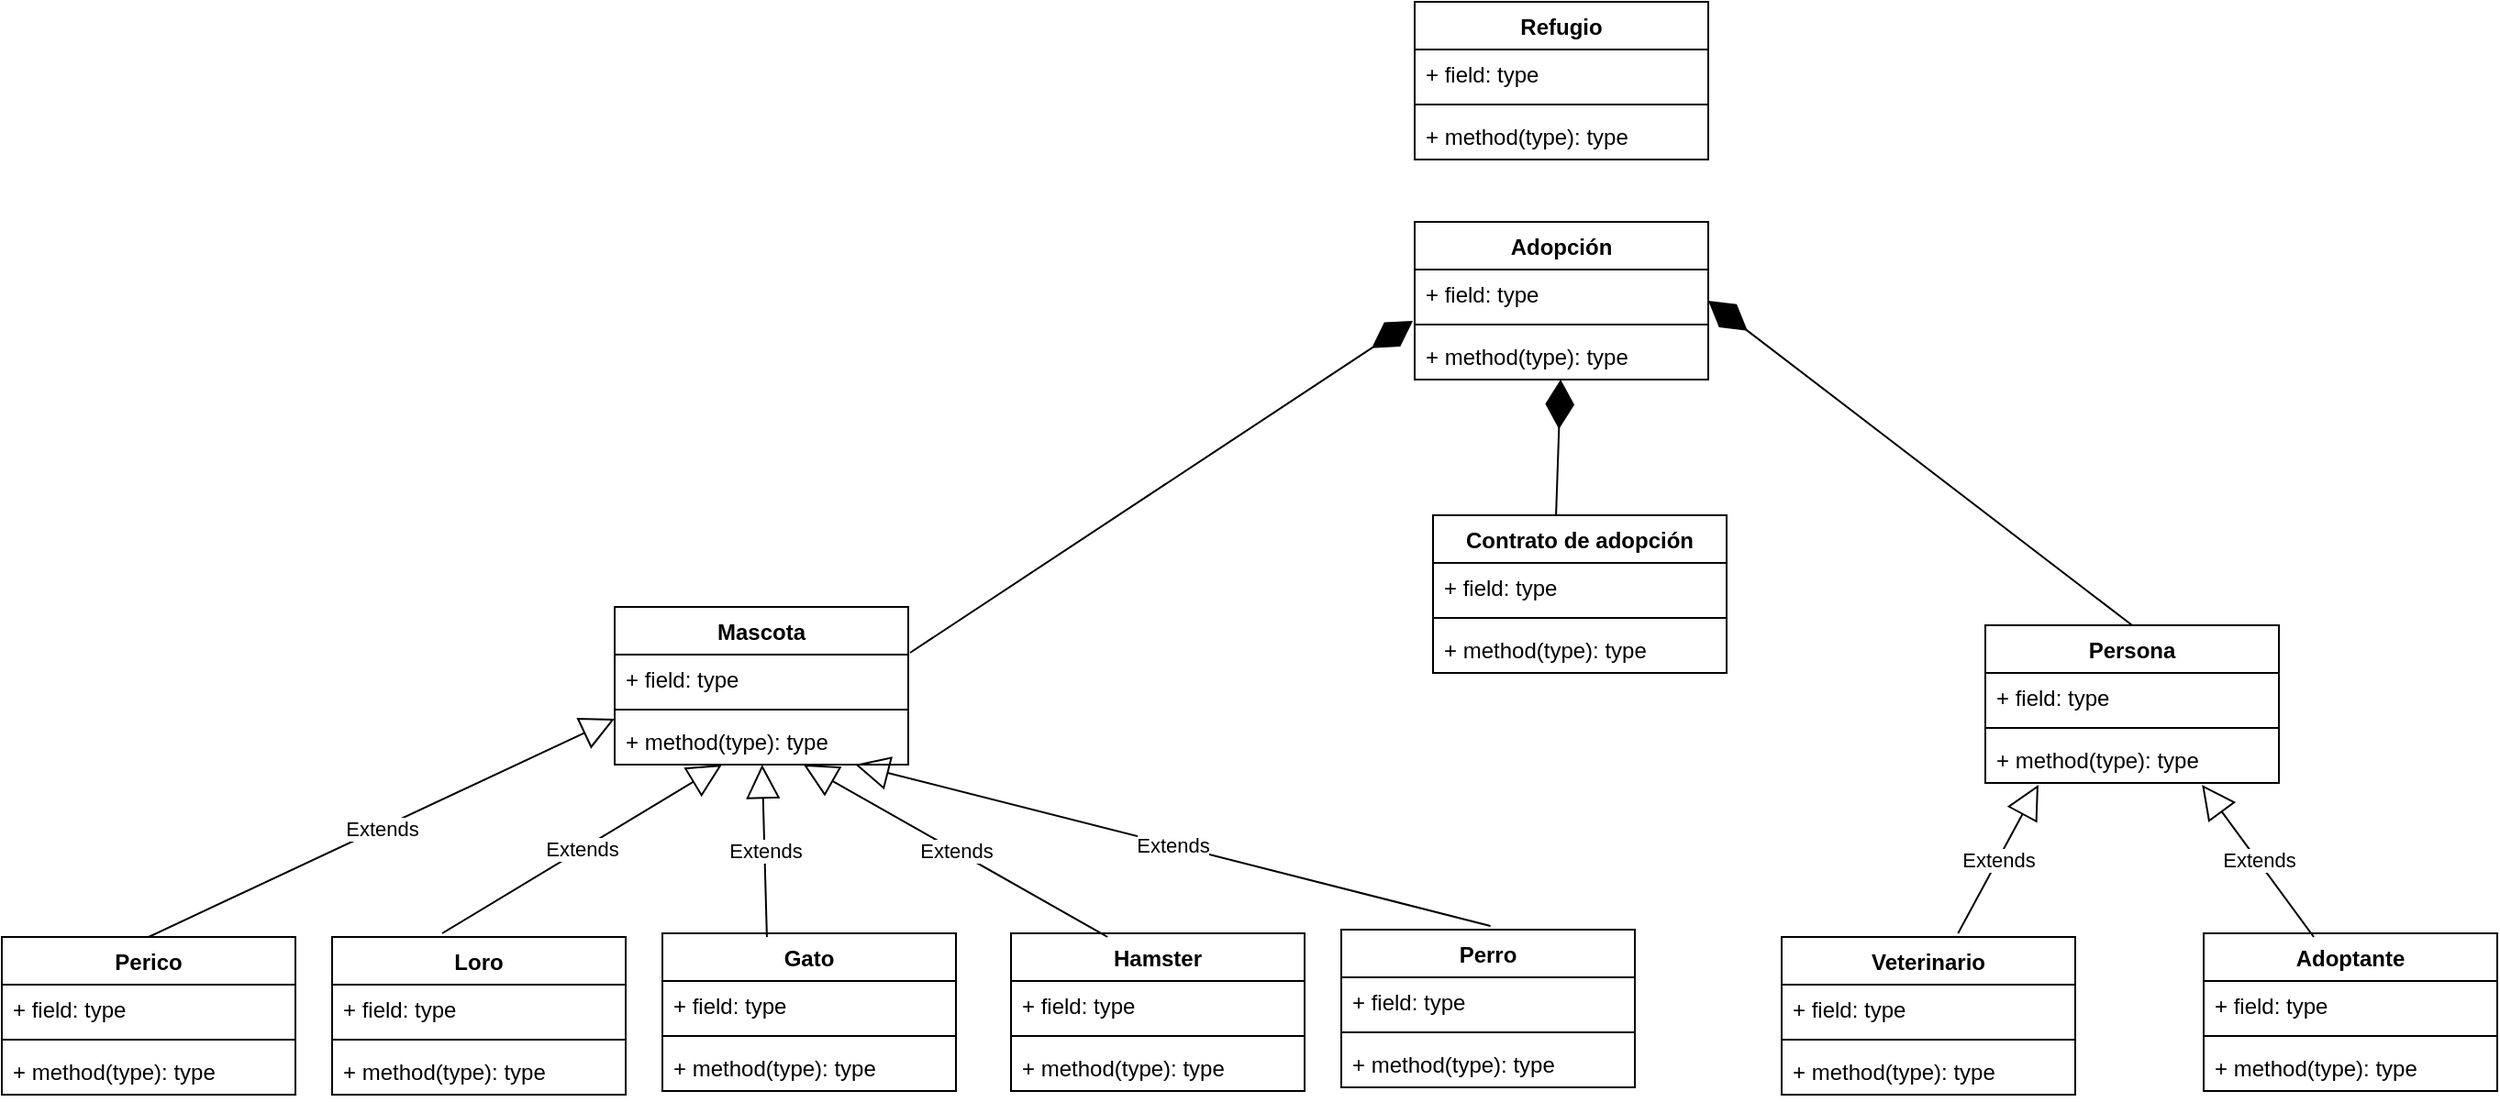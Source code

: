 <mxfile version="14.6.5" type="github">
  <diagram id="C5RBs43oDa-KdzZeNtuy" name="Page-1">
    <mxGraphModel dx="782" dy="1545" grid="1" gridSize="10" guides="1" tooltips="1" connect="1" arrows="1" fold="1" page="1" pageScale="1" pageWidth="827" pageHeight="1169" math="0" shadow="0">
      <root>
        <mxCell id="WIyWlLk6GJQsqaUBKTNV-0" />
        <mxCell id="WIyWlLk6GJQsqaUBKTNV-1" parent="WIyWlLk6GJQsqaUBKTNV-0" />
        <mxCell id="YfHLVodt3f4E6ayQyfSz-4" value="Mascota" style="swimlane;fontStyle=1;align=center;verticalAlign=top;childLayout=stackLayout;horizontal=1;startSize=26;horizontalStack=0;resizeParent=1;resizeParentMax=0;resizeLast=0;collapsible=1;marginBottom=0;" vertex="1" parent="WIyWlLk6GJQsqaUBKTNV-1">
          <mxGeometry x="334" y="30" width="160" height="86" as="geometry" />
        </mxCell>
        <mxCell id="YfHLVodt3f4E6ayQyfSz-5" value="+ field: type" style="text;strokeColor=none;fillColor=none;align=left;verticalAlign=top;spacingLeft=4;spacingRight=4;overflow=hidden;rotatable=0;points=[[0,0.5],[1,0.5]];portConstraint=eastwest;" vertex="1" parent="YfHLVodt3f4E6ayQyfSz-4">
          <mxGeometry y="26" width="160" height="26" as="geometry" />
        </mxCell>
        <mxCell id="YfHLVodt3f4E6ayQyfSz-6" value="" style="line;strokeWidth=1;fillColor=none;align=left;verticalAlign=middle;spacingTop=-1;spacingLeft=3;spacingRight=3;rotatable=0;labelPosition=right;points=[];portConstraint=eastwest;" vertex="1" parent="YfHLVodt3f4E6ayQyfSz-4">
          <mxGeometry y="52" width="160" height="8" as="geometry" />
        </mxCell>
        <mxCell id="YfHLVodt3f4E6ayQyfSz-7" value="+ method(type): type" style="text;strokeColor=none;fillColor=none;align=left;verticalAlign=top;spacingLeft=4;spacingRight=4;overflow=hidden;rotatable=0;points=[[0,0.5],[1,0.5]];portConstraint=eastwest;" vertex="1" parent="YfHLVodt3f4E6ayQyfSz-4">
          <mxGeometry y="60" width="160" height="26" as="geometry" />
        </mxCell>
        <mxCell id="YfHLVodt3f4E6ayQyfSz-8" value="Perico" style="swimlane;fontStyle=1;align=center;verticalAlign=top;childLayout=stackLayout;horizontal=1;startSize=26;horizontalStack=0;resizeParent=1;resizeParentMax=0;resizeLast=0;collapsible=1;marginBottom=0;" vertex="1" parent="WIyWlLk6GJQsqaUBKTNV-1">
          <mxGeometry y="210" width="160" height="86" as="geometry" />
        </mxCell>
        <mxCell id="YfHLVodt3f4E6ayQyfSz-9" value="+ field: type" style="text;strokeColor=none;fillColor=none;align=left;verticalAlign=top;spacingLeft=4;spacingRight=4;overflow=hidden;rotatable=0;points=[[0,0.5],[1,0.5]];portConstraint=eastwest;" vertex="1" parent="YfHLVodt3f4E6ayQyfSz-8">
          <mxGeometry y="26" width="160" height="26" as="geometry" />
        </mxCell>
        <mxCell id="YfHLVodt3f4E6ayQyfSz-10" value="" style="line;strokeWidth=1;fillColor=none;align=left;verticalAlign=middle;spacingTop=-1;spacingLeft=3;spacingRight=3;rotatable=0;labelPosition=right;points=[];portConstraint=eastwest;" vertex="1" parent="YfHLVodt3f4E6ayQyfSz-8">
          <mxGeometry y="52" width="160" height="8" as="geometry" />
        </mxCell>
        <mxCell id="YfHLVodt3f4E6ayQyfSz-11" value="+ method(type): type" style="text;strokeColor=none;fillColor=none;align=left;verticalAlign=top;spacingLeft=4;spacingRight=4;overflow=hidden;rotatable=0;points=[[0,0.5],[1,0.5]];portConstraint=eastwest;" vertex="1" parent="YfHLVodt3f4E6ayQyfSz-8">
          <mxGeometry y="60" width="160" height="26" as="geometry" />
        </mxCell>
        <mxCell id="YfHLVodt3f4E6ayQyfSz-12" value="Loro" style="swimlane;fontStyle=1;align=center;verticalAlign=top;childLayout=stackLayout;horizontal=1;startSize=26;horizontalStack=0;resizeParent=1;resizeParentMax=0;resizeLast=0;collapsible=1;marginBottom=0;" vertex="1" parent="WIyWlLk6GJQsqaUBKTNV-1">
          <mxGeometry x="180" y="210" width="160" height="86" as="geometry" />
        </mxCell>
        <mxCell id="YfHLVodt3f4E6ayQyfSz-13" value="+ field: type" style="text;strokeColor=none;fillColor=none;align=left;verticalAlign=top;spacingLeft=4;spacingRight=4;overflow=hidden;rotatable=0;points=[[0,0.5],[1,0.5]];portConstraint=eastwest;" vertex="1" parent="YfHLVodt3f4E6ayQyfSz-12">
          <mxGeometry y="26" width="160" height="26" as="geometry" />
        </mxCell>
        <mxCell id="YfHLVodt3f4E6ayQyfSz-14" value="" style="line;strokeWidth=1;fillColor=none;align=left;verticalAlign=middle;spacingTop=-1;spacingLeft=3;spacingRight=3;rotatable=0;labelPosition=right;points=[];portConstraint=eastwest;" vertex="1" parent="YfHLVodt3f4E6ayQyfSz-12">
          <mxGeometry y="52" width="160" height="8" as="geometry" />
        </mxCell>
        <mxCell id="YfHLVodt3f4E6ayQyfSz-15" value="+ method(type): type" style="text;strokeColor=none;fillColor=none;align=left;verticalAlign=top;spacingLeft=4;spacingRight=4;overflow=hidden;rotatable=0;points=[[0,0.5],[1,0.5]];portConstraint=eastwest;" vertex="1" parent="YfHLVodt3f4E6ayQyfSz-12">
          <mxGeometry y="60" width="160" height="26" as="geometry" />
        </mxCell>
        <mxCell id="YfHLVodt3f4E6ayQyfSz-16" value="Gato" style="swimlane;fontStyle=1;align=center;verticalAlign=top;childLayout=stackLayout;horizontal=1;startSize=26;horizontalStack=0;resizeParent=1;resizeParentMax=0;resizeLast=0;collapsible=1;marginBottom=0;" vertex="1" parent="WIyWlLk6GJQsqaUBKTNV-1">
          <mxGeometry x="360" y="208" width="160" height="86" as="geometry" />
        </mxCell>
        <mxCell id="YfHLVodt3f4E6ayQyfSz-29" value="Extends" style="endArrow=block;endSize=16;endFill=0;html=1;" edge="1" parent="YfHLVodt3f4E6ayQyfSz-16" target="YfHLVodt3f4E6ayQyfSz-7">
          <mxGeometry width="160" relative="1" as="geometry">
            <mxPoint x="-120" as="sourcePoint" />
            <mxPoint x="40" as="targetPoint" />
          </mxGeometry>
        </mxCell>
        <mxCell id="YfHLVodt3f4E6ayQyfSz-17" value="+ field: type" style="text;strokeColor=none;fillColor=none;align=left;verticalAlign=top;spacingLeft=4;spacingRight=4;overflow=hidden;rotatable=0;points=[[0,0.5],[1,0.5]];portConstraint=eastwest;" vertex="1" parent="YfHLVodt3f4E6ayQyfSz-16">
          <mxGeometry y="26" width="160" height="26" as="geometry" />
        </mxCell>
        <mxCell id="YfHLVodt3f4E6ayQyfSz-18" value="" style="line;strokeWidth=1;fillColor=none;align=left;verticalAlign=middle;spacingTop=-1;spacingLeft=3;spacingRight=3;rotatable=0;labelPosition=right;points=[];portConstraint=eastwest;" vertex="1" parent="YfHLVodt3f4E6ayQyfSz-16">
          <mxGeometry y="52" width="160" height="8" as="geometry" />
        </mxCell>
        <mxCell id="YfHLVodt3f4E6ayQyfSz-19" value="+ method(type): type" style="text;strokeColor=none;fillColor=none;align=left;verticalAlign=top;spacingLeft=4;spacingRight=4;overflow=hidden;rotatable=0;points=[[0,0.5],[1,0.5]];portConstraint=eastwest;" vertex="1" parent="YfHLVodt3f4E6ayQyfSz-16">
          <mxGeometry y="60" width="160" height="26" as="geometry" />
        </mxCell>
        <mxCell id="YfHLVodt3f4E6ayQyfSz-20" value="Hamster" style="swimlane;fontStyle=1;align=center;verticalAlign=top;childLayout=stackLayout;horizontal=1;startSize=26;horizontalStack=0;resizeParent=1;resizeParentMax=0;resizeLast=0;collapsible=1;marginBottom=0;" vertex="1" parent="WIyWlLk6GJQsqaUBKTNV-1">
          <mxGeometry x="550" y="208" width="160" height="86" as="geometry" />
        </mxCell>
        <mxCell id="YfHLVodt3f4E6ayQyfSz-21" value="+ field: type" style="text;strokeColor=none;fillColor=none;align=left;verticalAlign=top;spacingLeft=4;spacingRight=4;overflow=hidden;rotatable=0;points=[[0,0.5],[1,0.5]];portConstraint=eastwest;" vertex="1" parent="YfHLVodt3f4E6ayQyfSz-20">
          <mxGeometry y="26" width="160" height="26" as="geometry" />
        </mxCell>
        <mxCell id="YfHLVodt3f4E6ayQyfSz-22" value="" style="line;strokeWidth=1;fillColor=none;align=left;verticalAlign=middle;spacingTop=-1;spacingLeft=3;spacingRight=3;rotatable=0;labelPosition=right;points=[];portConstraint=eastwest;" vertex="1" parent="YfHLVodt3f4E6ayQyfSz-20">
          <mxGeometry y="52" width="160" height="8" as="geometry" />
        </mxCell>
        <mxCell id="YfHLVodt3f4E6ayQyfSz-23" value="+ method(type): type" style="text;strokeColor=none;fillColor=none;align=left;verticalAlign=top;spacingLeft=4;spacingRight=4;overflow=hidden;rotatable=0;points=[[0,0.5],[1,0.5]];portConstraint=eastwest;" vertex="1" parent="YfHLVodt3f4E6ayQyfSz-20">
          <mxGeometry y="60" width="160" height="26" as="geometry" />
        </mxCell>
        <mxCell id="YfHLVodt3f4E6ayQyfSz-24" value="Perro" style="swimlane;fontStyle=1;align=center;verticalAlign=top;childLayout=stackLayout;horizontal=1;startSize=26;horizontalStack=0;resizeParent=1;resizeParentMax=0;resizeLast=0;collapsible=1;marginBottom=0;" vertex="1" parent="WIyWlLk6GJQsqaUBKTNV-1">
          <mxGeometry x="730" y="206" width="160" height="86" as="geometry" />
        </mxCell>
        <mxCell id="YfHLVodt3f4E6ayQyfSz-25" value="+ field: type" style="text;strokeColor=none;fillColor=none;align=left;verticalAlign=top;spacingLeft=4;spacingRight=4;overflow=hidden;rotatable=0;points=[[0,0.5],[1,0.5]];portConstraint=eastwest;" vertex="1" parent="YfHLVodt3f4E6ayQyfSz-24">
          <mxGeometry y="26" width="160" height="26" as="geometry" />
        </mxCell>
        <mxCell id="YfHLVodt3f4E6ayQyfSz-26" value="" style="line;strokeWidth=1;fillColor=none;align=left;verticalAlign=middle;spacingTop=-1;spacingLeft=3;spacingRight=3;rotatable=0;labelPosition=right;points=[];portConstraint=eastwest;" vertex="1" parent="YfHLVodt3f4E6ayQyfSz-24">
          <mxGeometry y="52" width="160" height="8" as="geometry" />
        </mxCell>
        <mxCell id="YfHLVodt3f4E6ayQyfSz-27" value="+ method(type): type" style="text;strokeColor=none;fillColor=none;align=left;verticalAlign=top;spacingLeft=4;spacingRight=4;overflow=hidden;rotatable=0;points=[[0,0.5],[1,0.5]];portConstraint=eastwest;" vertex="1" parent="YfHLVodt3f4E6ayQyfSz-24">
          <mxGeometry y="60" width="160" height="26" as="geometry" />
        </mxCell>
        <mxCell id="YfHLVodt3f4E6ayQyfSz-28" value="Extends" style="endArrow=block;endSize=16;endFill=0;html=1;exitX=0.5;exitY=0;exitDx=0;exitDy=0;entryX=0;entryY=0.038;entryDx=0;entryDy=0;entryPerimeter=0;" edge="1" parent="WIyWlLk6GJQsqaUBKTNV-1" source="YfHLVodt3f4E6ayQyfSz-8" target="YfHLVodt3f4E6ayQyfSz-7">
          <mxGeometry width="160" relative="1" as="geometry">
            <mxPoint x="50" y="160" as="sourcePoint" />
            <mxPoint x="210" y="160" as="targetPoint" />
          </mxGeometry>
        </mxCell>
        <mxCell id="YfHLVodt3f4E6ayQyfSz-30" value="Extends" style="endArrow=block;endSize=16;endFill=0;html=1;exitX=0.356;exitY=0.023;exitDx=0;exitDy=0;exitPerimeter=0;" edge="1" parent="WIyWlLk6GJQsqaUBKTNV-1" source="YfHLVodt3f4E6ayQyfSz-16" target="YfHLVodt3f4E6ayQyfSz-7">
          <mxGeometry width="160" relative="1" as="geometry">
            <mxPoint x="414" y="200" as="sourcePoint" />
            <mxPoint x="574" y="200" as="targetPoint" />
          </mxGeometry>
        </mxCell>
        <mxCell id="YfHLVodt3f4E6ayQyfSz-31" value="Extends" style="endArrow=block;endSize=16;endFill=0;html=1;exitX=0.356;exitY=0.023;exitDx=0;exitDy=0;exitPerimeter=0;" edge="1" parent="WIyWlLk6GJQsqaUBKTNV-1" target="YfHLVodt3f4E6ayQyfSz-7">
          <mxGeometry width="160" relative="1" as="geometry">
            <mxPoint x="602.6" y="209.998" as="sourcePoint" />
            <mxPoint x="600.0" y="116.02" as="targetPoint" />
          </mxGeometry>
        </mxCell>
        <mxCell id="YfHLVodt3f4E6ayQyfSz-32" value="Extends" style="endArrow=block;endSize=16;endFill=0;html=1;exitX=0.356;exitY=0.023;exitDx=0;exitDy=0;exitPerimeter=0;" edge="1" parent="WIyWlLk6GJQsqaUBKTNV-1" target="YfHLVodt3f4E6ayQyfSz-7">
          <mxGeometry width="160" relative="1" as="geometry">
            <mxPoint x="811.3" y="203.978" as="sourcePoint" />
            <mxPoint x="808.7" y="110" as="targetPoint" />
          </mxGeometry>
        </mxCell>
        <mxCell id="YfHLVodt3f4E6ayQyfSz-33" value="Persona" style="swimlane;fontStyle=1;align=center;verticalAlign=top;childLayout=stackLayout;horizontal=1;startSize=26;horizontalStack=0;resizeParent=1;resizeParentMax=0;resizeLast=0;collapsible=1;marginBottom=0;" vertex="1" parent="WIyWlLk6GJQsqaUBKTNV-1">
          <mxGeometry x="1081" y="40" width="160" height="86" as="geometry" />
        </mxCell>
        <mxCell id="YfHLVodt3f4E6ayQyfSz-34" value="+ field: type" style="text;strokeColor=none;fillColor=none;align=left;verticalAlign=top;spacingLeft=4;spacingRight=4;overflow=hidden;rotatable=0;points=[[0,0.5],[1,0.5]];portConstraint=eastwest;" vertex="1" parent="YfHLVodt3f4E6ayQyfSz-33">
          <mxGeometry y="26" width="160" height="26" as="geometry" />
        </mxCell>
        <mxCell id="YfHLVodt3f4E6ayQyfSz-35" value="" style="line;strokeWidth=1;fillColor=none;align=left;verticalAlign=middle;spacingTop=-1;spacingLeft=3;spacingRight=3;rotatable=0;labelPosition=right;points=[];portConstraint=eastwest;" vertex="1" parent="YfHLVodt3f4E6ayQyfSz-33">
          <mxGeometry y="52" width="160" height="8" as="geometry" />
        </mxCell>
        <mxCell id="YfHLVodt3f4E6ayQyfSz-36" value="+ method(type): type" style="text;strokeColor=none;fillColor=none;align=left;verticalAlign=top;spacingLeft=4;spacingRight=4;overflow=hidden;rotatable=0;points=[[0,0.5],[1,0.5]];portConstraint=eastwest;" vertex="1" parent="YfHLVodt3f4E6ayQyfSz-33">
          <mxGeometry y="60" width="160" height="26" as="geometry" />
        </mxCell>
        <mxCell id="YfHLVodt3f4E6ayQyfSz-37" value="Veterinario" style="swimlane;fontStyle=1;align=center;verticalAlign=top;childLayout=stackLayout;horizontal=1;startSize=26;horizontalStack=0;resizeParent=1;resizeParentMax=0;resizeLast=0;collapsible=1;marginBottom=0;" vertex="1" parent="WIyWlLk6GJQsqaUBKTNV-1">
          <mxGeometry x="970" y="210" width="160" height="86" as="geometry" />
        </mxCell>
        <mxCell id="YfHLVodt3f4E6ayQyfSz-38" value="+ field: type" style="text;strokeColor=none;fillColor=none;align=left;verticalAlign=top;spacingLeft=4;spacingRight=4;overflow=hidden;rotatable=0;points=[[0,0.5],[1,0.5]];portConstraint=eastwest;" vertex="1" parent="YfHLVodt3f4E6ayQyfSz-37">
          <mxGeometry y="26" width="160" height="26" as="geometry" />
        </mxCell>
        <mxCell id="YfHLVodt3f4E6ayQyfSz-39" value="" style="line;strokeWidth=1;fillColor=none;align=left;verticalAlign=middle;spacingTop=-1;spacingLeft=3;spacingRight=3;rotatable=0;labelPosition=right;points=[];portConstraint=eastwest;" vertex="1" parent="YfHLVodt3f4E6ayQyfSz-37">
          <mxGeometry y="52" width="160" height="8" as="geometry" />
        </mxCell>
        <mxCell id="YfHLVodt3f4E6ayQyfSz-40" value="+ method(type): type" style="text;strokeColor=none;fillColor=none;align=left;verticalAlign=top;spacingLeft=4;spacingRight=4;overflow=hidden;rotatable=0;points=[[0,0.5],[1,0.5]];portConstraint=eastwest;" vertex="1" parent="YfHLVodt3f4E6ayQyfSz-37">
          <mxGeometry y="60" width="160" height="26" as="geometry" />
        </mxCell>
        <mxCell id="YfHLVodt3f4E6ayQyfSz-41" value="Adoptante" style="swimlane;fontStyle=1;align=center;verticalAlign=top;childLayout=stackLayout;horizontal=1;startSize=26;horizontalStack=0;resizeParent=1;resizeParentMax=0;resizeLast=0;collapsible=1;marginBottom=0;" vertex="1" parent="WIyWlLk6GJQsqaUBKTNV-1">
          <mxGeometry x="1200" y="208" width="160" height="86" as="geometry" />
        </mxCell>
        <mxCell id="YfHLVodt3f4E6ayQyfSz-42" value="+ field: type" style="text;strokeColor=none;fillColor=none;align=left;verticalAlign=top;spacingLeft=4;spacingRight=4;overflow=hidden;rotatable=0;points=[[0,0.5],[1,0.5]];portConstraint=eastwest;" vertex="1" parent="YfHLVodt3f4E6ayQyfSz-41">
          <mxGeometry y="26" width="160" height="26" as="geometry" />
        </mxCell>
        <mxCell id="YfHLVodt3f4E6ayQyfSz-43" value="" style="line;strokeWidth=1;fillColor=none;align=left;verticalAlign=middle;spacingTop=-1;spacingLeft=3;spacingRight=3;rotatable=0;labelPosition=right;points=[];portConstraint=eastwest;" vertex="1" parent="YfHLVodt3f4E6ayQyfSz-41">
          <mxGeometry y="52" width="160" height="8" as="geometry" />
        </mxCell>
        <mxCell id="YfHLVodt3f4E6ayQyfSz-44" value="+ method(type): type" style="text;strokeColor=none;fillColor=none;align=left;verticalAlign=top;spacingLeft=4;spacingRight=4;overflow=hidden;rotatable=0;points=[[0,0.5],[1,0.5]];portConstraint=eastwest;" vertex="1" parent="YfHLVodt3f4E6ayQyfSz-41">
          <mxGeometry y="60" width="160" height="26" as="geometry" />
        </mxCell>
        <mxCell id="YfHLVodt3f4E6ayQyfSz-45" value="Extends" style="endArrow=block;endSize=16;endFill=0;html=1;exitX=0.356;exitY=0.023;exitDx=0;exitDy=0;exitPerimeter=0;entryX=0.181;entryY=1.038;entryDx=0;entryDy=0;entryPerimeter=0;" edge="1" parent="WIyWlLk6GJQsqaUBKTNV-1" target="YfHLVodt3f4E6ayQyfSz-36">
          <mxGeometry width="160" relative="1" as="geometry">
            <mxPoint x="1066.15" y="207.978" as="sourcePoint" />
            <mxPoint x="1090" y="130" as="targetPoint" />
          </mxGeometry>
        </mxCell>
        <mxCell id="YfHLVodt3f4E6ayQyfSz-46" value="Extends" style="endArrow=block;endSize=16;endFill=0;html=1;exitX=0.356;exitY=0.023;exitDx=0;exitDy=0;exitPerimeter=0;entryX=0.738;entryY=1.038;entryDx=0;entryDy=0;entryPerimeter=0;" edge="1" parent="WIyWlLk6GJQsqaUBKTNV-1" target="YfHLVodt3f4E6ayQyfSz-36">
          <mxGeometry width="160" relative="1" as="geometry">
            <mxPoint x="1260.0" y="209.998" as="sourcePoint" />
            <mxPoint x="1283.85" y="132.02" as="targetPoint" />
          </mxGeometry>
        </mxCell>
        <mxCell id="YfHLVodt3f4E6ayQyfSz-47" value="Adopción" style="swimlane;fontStyle=1;align=center;verticalAlign=top;childLayout=stackLayout;horizontal=1;startSize=26;horizontalStack=0;resizeParent=1;resizeParentMax=0;resizeLast=0;collapsible=1;marginBottom=0;" vertex="1" parent="WIyWlLk6GJQsqaUBKTNV-1">
          <mxGeometry x="770" y="-180" width="160" height="86" as="geometry" />
        </mxCell>
        <mxCell id="YfHLVodt3f4E6ayQyfSz-48" value="+ field: type" style="text;strokeColor=none;fillColor=none;align=left;verticalAlign=top;spacingLeft=4;spacingRight=4;overflow=hidden;rotatable=0;points=[[0,0.5],[1,0.5]];portConstraint=eastwest;" vertex="1" parent="YfHLVodt3f4E6ayQyfSz-47">
          <mxGeometry y="26" width="160" height="26" as="geometry" />
        </mxCell>
        <mxCell id="YfHLVodt3f4E6ayQyfSz-49" value="" style="line;strokeWidth=1;fillColor=none;align=left;verticalAlign=middle;spacingTop=-1;spacingLeft=3;spacingRight=3;rotatable=0;labelPosition=right;points=[];portConstraint=eastwest;" vertex="1" parent="YfHLVodt3f4E6ayQyfSz-47">
          <mxGeometry y="52" width="160" height="8" as="geometry" />
        </mxCell>
        <mxCell id="YfHLVodt3f4E6ayQyfSz-50" value="+ method(type): type" style="text;strokeColor=none;fillColor=none;align=left;verticalAlign=top;spacingLeft=4;spacingRight=4;overflow=hidden;rotatable=0;points=[[0,0.5],[1,0.5]];portConstraint=eastwest;" vertex="1" parent="YfHLVodt3f4E6ayQyfSz-47">
          <mxGeometry y="60" width="160" height="26" as="geometry" />
        </mxCell>
        <mxCell id="YfHLVodt3f4E6ayQyfSz-51" value="Contrato de adopción" style="swimlane;fontStyle=1;align=center;verticalAlign=top;childLayout=stackLayout;horizontal=1;startSize=26;horizontalStack=0;resizeParent=1;resizeParentMax=0;resizeLast=0;collapsible=1;marginBottom=0;" vertex="1" parent="WIyWlLk6GJQsqaUBKTNV-1">
          <mxGeometry x="780" y="-20" width="160" height="86" as="geometry" />
        </mxCell>
        <mxCell id="YfHLVodt3f4E6ayQyfSz-52" value="+ field: type" style="text;strokeColor=none;fillColor=none;align=left;verticalAlign=top;spacingLeft=4;spacingRight=4;overflow=hidden;rotatable=0;points=[[0,0.5],[1,0.5]];portConstraint=eastwest;" vertex="1" parent="YfHLVodt3f4E6ayQyfSz-51">
          <mxGeometry y="26" width="160" height="26" as="geometry" />
        </mxCell>
        <mxCell id="YfHLVodt3f4E6ayQyfSz-53" value="" style="line;strokeWidth=1;fillColor=none;align=left;verticalAlign=middle;spacingTop=-1;spacingLeft=3;spacingRight=3;rotatable=0;labelPosition=right;points=[];portConstraint=eastwest;" vertex="1" parent="YfHLVodt3f4E6ayQyfSz-51">
          <mxGeometry y="52" width="160" height="8" as="geometry" />
        </mxCell>
        <mxCell id="YfHLVodt3f4E6ayQyfSz-54" value="+ method(type): type" style="text;strokeColor=none;fillColor=none;align=left;verticalAlign=top;spacingLeft=4;spacingRight=4;overflow=hidden;rotatable=0;points=[[0,0.5],[1,0.5]];portConstraint=eastwest;" vertex="1" parent="YfHLVodt3f4E6ayQyfSz-51">
          <mxGeometry y="60" width="160" height="26" as="geometry" />
        </mxCell>
        <mxCell id="YfHLVodt3f4E6ayQyfSz-55" value="Refugio" style="swimlane;fontStyle=1;align=center;verticalAlign=top;childLayout=stackLayout;horizontal=1;startSize=26;horizontalStack=0;resizeParent=1;resizeParentMax=0;resizeLast=0;collapsible=1;marginBottom=0;" vertex="1" parent="WIyWlLk6GJQsqaUBKTNV-1">
          <mxGeometry x="770" y="-300" width="160" height="86" as="geometry" />
        </mxCell>
        <mxCell id="YfHLVodt3f4E6ayQyfSz-56" value="+ field: type" style="text;strokeColor=none;fillColor=none;align=left;verticalAlign=top;spacingLeft=4;spacingRight=4;overflow=hidden;rotatable=0;points=[[0,0.5],[1,0.5]];portConstraint=eastwest;" vertex="1" parent="YfHLVodt3f4E6ayQyfSz-55">
          <mxGeometry y="26" width="160" height="26" as="geometry" />
        </mxCell>
        <mxCell id="YfHLVodt3f4E6ayQyfSz-57" value="" style="line;strokeWidth=1;fillColor=none;align=left;verticalAlign=middle;spacingTop=-1;spacingLeft=3;spacingRight=3;rotatable=0;labelPosition=right;points=[];portConstraint=eastwest;" vertex="1" parent="YfHLVodt3f4E6ayQyfSz-55">
          <mxGeometry y="52" width="160" height="8" as="geometry" />
        </mxCell>
        <mxCell id="YfHLVodt3f4E6ayQyfSz-58" value="+ method(type): type" style="text;strokeColor=none;fillColor=none;align=left;verticalAlign=top;spacingLeft=4;spacingRight=4;overflow=hidden;rotatable=0;points=[[0,0.5],[1,0.5]];portConstraint=eastwest;" vertex="1" parent="YfHLVodt3f4E6ayQyfSz-55">
          <mxGeometry y="60" width="160" height="26" as="geometry" />
        </mxCell>
        <mxCell id="YfHLVodt3f4E6ayQyfSz-59" value="" style="endArrow=diamondThin;endFill=1;endSize=24;html=1;entryX=-0.006;entryY=0.25;entryDx=0;entryDy=0;entryPerimeter=0;exitX=1.006;exitY=-0.038;exitDx=0;exitDy=0;exitPerimeter=0;" edge="1" parent="WIyWlLk6GJQsqaUBKTNV-1" source="YfHLVodt3f4E6ayQyfSz-5" target="YfHLVodt3f4E6ayQyfSz-49">
          <mxGeometry width="160" relative="1" as="geometry">
            <mxPoint x="500" y="70" as="sourcePoint" />
            <mxPoint x="760" y="-24" as="targetPoint" />
          </mxGeometry>
        </mxCell>
        <mxCell id="YfHLVodt3f4E6ayQyfSz-60" value="" style="endArrow=diamondThin;endFill=1;endSize=24;html=1;exitX=0.419;exitY=0;exitDx=0;exitDy=0;exitPerimeter=0;" edge="1" parent="WIyWlLk6GJQsqaUBKTNV-1" source="YfHLVodt3f4E6ayQyfSz-51" target="YfHLVodt3f4E6ayQyfSz-50">
          <mxGeometry width="160" relative="1" as="geometry">
            <mxPoint x="830" y="39" as="sourcePoint" />
            <mxPoint x="990" y="39" as="targetPoint" />
          </mxGeometry>
        </mxCell>
        <mxCell id="YfHLVodt3f4E6ayQyfSz-61" value="" style="endArrow=diamondThin;endFill=1;endSize=24;html=1;exitX=0.5;exitY=0;exitDx=0;exitDy=0;entryX=1;entryY=0.5;entryDx=0;entryDy=0;" edge="1" parent="WIyWlLk6GJQsqaUBKTNV-1" source="YfHLVodt3f4E6ayQyfSz-33" target="YfHLVodt3f4E6ayQyfSz-47">
          <mxGeometry width="160" relative="1" as="geometry">
            <mxPoint x="1120" y="10" as="sourcePoint" />
            <mxPoint x="1280" y="10" as="targetPoint" />
          </mxGeometry>
        </mxCell>
      </root>
    </mxGraphModel>
  </diagram>
</mxfile>
